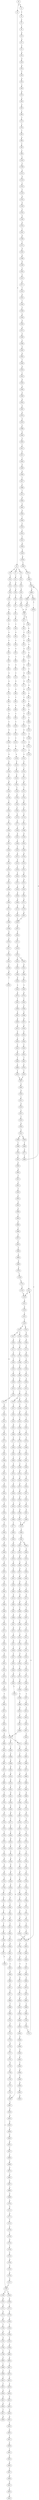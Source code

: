 strict digraph  {
	S0 -> S1 [ label = T ];
	S0 -> S2 [ label = G ];
	S1 -> S3 [ label = T ];
	S2 -> S4 [ label = T ];
	S3 -> S5 [ label = C ];
	S4 -> S6 [ label = G ];
	S4 -> S7 [ label = A ];
	S4 -> S8 [ label = C ];
	S5 -> S9 [ label = C ];
	S6 -> S10 [ label = C ];
	S7 -> S11 [ label = C ];
	S8 -> S12 [ label = C ];
	S9 -> S13 [ label = A ];
	S10 -> S14 [ label = A ];
	S11 -> S15 [ label = A ];
	S12 -> S16 [ label = A ];
	S13 -> S17 [ label = G ];
	S14 -> S18 [ label = A ];
	S15 -> S19 [ label = G ];
	S16 -> S20 [ label = G ];
	S17 -> S21 [ label = C ];
	S18 -> S22 [ label = C ];
	S19 -> S23 [ label = C ];
	S20 -> S24 [ label = T ];
	S21 -> S25 [ label = A ];
	S22 -> S26 [ label = A ];
	S23 -> S27 [ label = A ];
	S24 -> S28 [ label = A ];
	S25 -> S29 [ label = G ];
	S26 -> S30 [ label = G ];
	S27 -> S31 [ label = G ];
	S28 -> S32 [ label = G ];
	S29 -> S33 [ label = A ];
	S30 -> S34 [ label = C ];
	S31 -> S35 [ label = G ];
	S32 -> S36 [ label = G ];
	S32 -> S37 [ label = C ];
	S33 -> S38 [ label = T ];
	S34 -> S39 [ label = T ];
	S35 -> S40 [ label = T ];
	S36 -> S41 [ label = G ];
	S37 -> S42 [ label = T ];
	S38 -> S43 [ label = A ];
	S39 -> S44 [ label = A ];
	S40 -> S45 [ label = G ];
	S41 -> S46 [ label = T ];
	S42 -> S47 [ label = C ];
	S43 -> S48 [ label = A ];
	S44 -> S49 [ label = C ];
	S45 -> S50 [ label = C ];
	S46 -> S51 [ label = C ];
	S47 -> S52 [ label = C ];
	S48 -> S53 [ label = A ];
	S49 -> S54 [ label = G ];
	S50 -> S55 [ label = A ];
	S51 -> S56 [ label = A ];
	S52 -> S57 [ label = A ];
	S53 -> S58 [ label = A ];
	S54 -> S59 [ label = A ];
	S55 -> S60 [ label = C ];
	S56 -> S61 [ label = C ];
	S57 -> S62 [ label = C ];
	S58 -> S63 [ label = A ];
	S59 -> S64 [ label = G ];
	S60 -> S65 [ label = G ];
	S61 -> S66 [ label = T ];
	S62 -> S67 [ label = C ];
	S63 -> S68 [ label = C ];
	S64 -> S69 [ label = A ];
	S65 -> S70 [ label = C ];
	S66 -> S71 [ label = C ];
	S67 -> S72 [ label = G ];
	S68 -> S73 [ label = T ];
	S69 -> S74 [ label = A ];
	S70 -> S75 [ label = G ];
	S71 -> S76 [ label = G ];
	S72 -> S77 [ label = G ];
	S73 -> S78 [ label = T ];
	S74 -> S79 [ label = C ];
	S75 -> S80 [ label = G ];
	S76 -> S81 [ label = C ];
	S77 -> S82 [ label = A ];
	S78 -> S83 [ label = T ];
	S79 -> S84 [ label = T ];
	S80 -> S85 [ label = T ];
	S81 -> S86 [ label = T ];
	S82 -> S87 [ label = C ];
	S83 -> S88 [ label = G ];
	S84 -> S89 [ label = G ];
	S85 -> S90 [ label = G ];
	S86 -> S91 [ label = T ];
	S87 -> S92 [ label = G ];
	S88 -> S93 [ label = C ];
	S89 -> S94 [ label = G ];
	S90 -> S95 [ label = C ];
	S91 -> S96 [ label = C ];
	S92 -> S97 [ label = T ];
	S93 -> S98 [ label = C ];
	S94 -> S99 [ label = C ];
	S95 -> S100 [ label = C ];
	S96 -> S101 [ label = A ];
	S97 -> S102 [ label = C ];
	S98 -> S103 [ label = G ];
	S99 -> S104 [ label = G ];
	S100 -> S105 [ label = G ];
	S101 -> S106 [ label = T ];
	S102 -> S107 [ label = G ];
	S103 -> S108 [ label = T ];
	S104 -> S109 [ label = C ];
	S105 -> S110 [ label = C ];
	S106 -> S111 [ label = C ];
	S107 -> S112 [ label = T ];
	S108 -> S113 [ label = A ];
	S109 -> S114 [ label = A ];
	S110 -> S115 [ label = A ];
	S111 -> S116 [ label = C ];
	S112 -> S117 [ label = G ];
	S113 -> S118 [ label = G ];
	S114 -> S119 [ label = G ];
	S115 -> S120 [ label = A ];
	S116 -> S121 [ label = A ];
	S117 -> S122 [ label = A ];
	S118 -> S123 [ label = C ];
	S119 -> S124 [ label = C ];
	S120 -> S125 [ label = C ];
	S121 -> S126 [ label = G ];
	S122 -> S127 [ label = C ];
	S123 -> S128 [ label = C ];
	S124 -> S129 [ label = G ];
	S125 -> S130 [ label = C ];
	S126 -> S131 [ label = A ];
	S127 -> S132 [ label = C ];
	S128 -> S133 [ label = G ];
	S129 -> S134 [ label = G ];
	S130 -> S135 [ label = A ];
	S131 -> S136 [ label = A ];
	S132 -> S137 [ label = G ];
	S133 -> S138 [ label = G ];
	S134 -> S139 [ label = G ];
	S135 -> S140 [ label = G ];
	S136 -> S141 [ label = C ];
	S137 -> S142 [ label = G ];
	S138 -> S143 [ label = T ];
	S139 -> S144 [ label = T ];
	S140 -> S145 [ label = T ];
	S141 -> S146 [ label = C ];
	S142 -> S147 [ label = T ];
	S143 -> S148 [ label = G ];
	S144 -> S149 [ label = G ];
	S145 -> S150 [ label = C ];
	S146 -> S151 [ label = A ];
	S146 -> S152 [ label = G ];
	S147 -> S153 [ label = C ];
	S148 -> S154 [ label = A ];
	S149 -> S155 [ label = C ];
	S150 -> S156 [ label = G ];
	S151 -> S157 [ label = G ];
	S151 -> S158 [ label = C ];
	S152 -> S159 [ label = G ];
	S153 -> S160 [ label = G ];
	S154 -> S161 [ label = C ];
	S155 -> S162 [ label = C ];
	S156 -> S163 [ label = C ];
	S157 -> S164 [ label = A ];
	S158 -> S165 [ label = C ];
	S159 -> S166 [ label = A ];
	S160 -> S167 [ label = C ];
	S161 -> S168 [ label = G ];
	S162 -> S169 [ label = G ];
	S163 -> S170 [ label = G ];
	S164 -> S171 [ label = C ];
	S165 -> S172 [ label = A ];
	S166 -> S173 [ label = C ];
	S167 -> S174 [ label = G ];
	S168 -> S175 [ label = T ];
	S169 -> S176 [ label = C ];
	S170 -> S177 [ label = C ];
	S171 -> S178 [ label = T ];
	S172 -> S179 [ label = C ];
	S173 -> S180 [ label = G ];
	S174 -> S181 [ label = T ];
	S175 -> S182 [ label = G ];
	S176 -> S183 [ label = C ];
	S177 -> S184 [ label = A ];
	S178 -> S185 [ label = C ];
	S179 -> S186 [ label = C ];
	S180 -> S187 [ label = C ];
	S181 -> S188 [ label = A ];
	S182 -> S189 [ label = G ];
	S183 -> S190 [ label = G ];
	S184 -> S191 [ label = G ];
	S185 -> S192 [ label = C ];
	S186 -> S193 [ label = C ];
	S187 -> S194 [ label = C ];
	S188 -> S195 [ label = G ];
	S189 -> S196 [ label = G ];
	S190 -> S197 [ label = G ];
	S191 -> S198 [ label = C ];
	S192 -> S199 [ label = C ];
	S193 -> S200 [ label = C ];
	S194 -> S201 [ label = C ];
	S195 -> S202 [ label = C ];
	S196 -> S203 [ label = T ];
	S197 -> S204 [ label = T ];
	S198 -> S205 [ label = C ];
	S199 -> S206 [ label = A ];
	S200 -> S207 [ label = T ];
	S201 -> S208 [ label = A ];
	S202 -> S209 [ label = C ];
	S203 -> S210 [ label = A ];
	S204 -> S211 [ label = G ];
	S205 -> S212 [ label = G ];
	S206 -> S213 [ label = T ];
	S207 -> S214 [ label = T ];
	S208 -> S215 [ label = T ];
	S209 -> S216 [ label = G ];
	S210 -> S217 [ label = C ];
	S211 -> S218 [ label = G ];
	S212 -> S219 [ label = G ];
	S213 -> S220 [ label = C ];
	S214 -> S221 [ label = C ];
	S215 -> S222 [ label = C ];
	S216 -> S223 [ label = C ];
	S217 -> S224 [ label = T ];
	S218 -> S225 [ label = T ];
	S219 -> S226 [ label = T ];
	S220 -> S227 [ label = T ];
	S221 -> S228 [ label = C ];
	S221 -> S229 [ label = G ];
	S222 -> S230 [ label = G ];
	S223 -> S231 [ label = T ];
	S224 -> S232 [ label = A ];
	S225 -> S233 [ label = G ];
	S226 -> S234 [ label = G ];
	S227 -> S235 [ label = G ];
	S228 -> S236 [ label = T ];
	S229 -> S237 [ label = A ];
	S230 -> S238 [ label = T ];
	S231 -> S239 [ label = G ];
	S232 -> S240 [ label = T ];
	S233 -> S241 [ label = G ];
	S234 -> S242 [ label = G ];
	S235 -> S243 [ label = C ];
	S236 -> S244 [ label = G ];
	S237 -> S245 [ label = T ];
	S238 -> S246 [ label = C ];
	S239 -> S247 [ label = G ];
	S240 -> S248 [ label = T ];
	S241 -> S249 [ label = A ];
	S242 -> S250 [ label = A ];
	S243 -> S251 [ label = C ];
	S244 -> S252 [ label = T ];
	S245 -> S253 [ label = C ];
	S246 -> S254 [ label = C ];
	S247 -> S255 [ label = A ];
	S248 -> S256 [ label = G ];
	S249 -> S257 [ label = A ];
	S250 -> S258 [ label = A ];
	S251 -> S259 [ label = A ];
	S252 -> S260 [ label = C ];
	S253 -> S261 [ label = G ];
	S254 -> S262 [ label = T ];
	S255 -> S263 [ label = A ];
	S256 -> S264 [ label = G ];
	S257 -> S265 [ label = C ];
	S258 -> S266 [ label = G ];
	S259 -> S267 [ label = G ];
	S260 -> S268 [ label = C ];
	S261 -> S269 [ label = T ];
	S262 -> S270 [ label = C ];
	S263 -> S271 [ label = G ];
	S264 -> S272 [ label = A ];
	S265 -> S273 [ label = C ];
	S266 -> S274 [ label = A ];
	S267 -> S275 [ label = T ];
	S268 -> S276 [ label = T ];
	S269 -> S277 [ label = T ];
	S270 -> S278 [ label = T ];
	S271 -> S279 [ label = A ];
	S272 -> S280 [ label = A ];
	S273 -> S281 [ label = T ];
	S274 -> S282 [ label = A ];
	S275 -> S283 [ label = C ];
	S276 -> S284 [ label = T ];
	S277 -> S285 [ label = T ];
	S278 -> S286 [ label = T ];
	S279 -> S287 [ label = A ];
	S280 -> S288 [ label = C ];
	S281 -> S289 [ label = C ];
	S282 -> S290 [ label = C ];
	S283 -> S291 [ label = G ];
	S284 -> S292 [ label = G ];
	S285 -> S293 [ label = G ];
	S286 -> S294 [ label = C ];
	S287 -> S290 [ label = C ];
	S288 -> S295 [ label = G ];
	S289 -> S296 [ label = G ];
	S290 -> S297 [ label = G ];
	S291 -> S298 [ label = T ];
	S292 -> S299 [ label = T ];
	S293 -> S300 [ label = T ];
	S294 -> S301 [ label = T ];
	S295 -> S302 [ label = G ];
	S296 -> S303 [ label = G ];
	S297 -> S304 [ label = G ];
	S298 -> S305 [ label = A ];
	S299 -> S306 [ label = A ];
	S300 -> S307 [ label = A ];
	S301 -> S308 [ label = C ];
	S302 -> S309 [ label = T ];
	S303 -> S310 [ label = C ];
	S304 -> S311 [ label = C ];
	S305 -> S312 [ label = A ];
	S306 -> S313 [ label = G ];
	S307 -> S314 [ label = G ];
	S308 -> S315 [ label = G ];
	S309 -> S316 [ label = A ];
	S310 -> S317 [ label = A ];
	S311 -> S318 [ label = A ];
	S312 -> S319 [ label = G ];
	S313 -> S320 [ label = G ];
	S314 -> S321 [ label = G ];
	S315 -> S322 [ label = G ];
	S316 -> S323 [ label = C ];
	S317 -> S324 [ label = C ];
	S318 -> S325 [ label = C ];
	S319 -> S326 [ label = A ];
	S320 -> S327 [ label = A ];
	S321 -> S328 [ label = A ];
	S322 -> S329 [ label = A ];
	S323 -> S330 [ label = G ];
	S324 -> S331 [ label = G ];
	S325 -> S332 [ label = C ];
	S325 -> S333 [ label = T ];
	S326 -> S334 [ label = C ];
	S327 -> S335 [ label = G ];
	S328 -> S336 [ label = A ];
	S329 -> S337 [ label = G ];
	S330 -> S338 [ label = A ];
	S331 -> S339 [ label = C ];
	S332 -> S340 [ label = G ];
	S333 -> S341 [ label = G ];
	S334 -> S342 [ label = G ];
	S335 -> S343 [ label = A ];
	S336 -> S344 [ label = A ];
	S337 -> S345 [ label = A ];
	S338 -> S346 [ label = A ];
	S339 -> S347 [ label = G ];
	S340 -> S348 [ label = G ];
	S341 -> S349 [ label = G ];
	S342 -> S350 [ label = G ];
	S343 -> S351 [ label = G ];
	S344 -> S352 [ label = G ];
	S345 -> S353 [ label = G ];
	S346 -> S354 [ label = G ];
	S347 -> S355 [ label = C ];
	S348 -> S356 [ label = G ];
	S349 -> S357 [ label = G ];
	S350 -> S358 [ label = C ];
	S351 -> S359 [ label = G ];
	S352 -> S360 [ label = G ];
	S353 -> S361 [ label = G ];
	S354 -> S362 [ label = A ];
	S355 -> S363 [ label = G ];
	S356 -> S364 [ label = A ];
	S357 -> S365 [ label = A ];
	S358 -> S366 [ label = T ];
	S359 -> S367 [ label = T ];
	S360 -> S368 [ label = T ];
	S361 -> S369 [ label = T ];
	S362 -> S370 [ label = A ];
	S363 -> S371 [ label = C ];
	S363 -> S372 [ label = G ];
	S364 -> S373 [ label = A ];
	S365 -> S374 [ label = A ];
	S366 -> S375 [ label = C ];
	S367 -> S376 [ label = C ];
	S368 -> S377 [ label = C ];
	S369 -> S376 [ label = C ];
	S370 -> S378 [ label = G ];
	S371 -> S379 [ label = G ];
	S372 -> S380 [ label = C ];
	S373 -> S381 [ label = T ];
	S374 -> S382 [ label = C ];
	S375 -> S383 [ label = T ];
	S376 -> S384 [ label = C ];
	S377 -> S385 [ label = C ];
	S378 -> S386 [ label = T ];
	S379 -> S387 [ label = T ];
	S380 -> S388 [ label = T ];
	S381 -> S389 [ label = T ];
	S382 -> S390 [ label = T ];
	S383 -> S391 [ label = C ];
	S384 -> S392 [ label = C ];
	S385 -> S393 [ label = C ];
	S386 -> S394 [ label = G ];
	S387 -> S395 [ label = C ];
	S388 -> S396 [ label = G ];
	S389 -> S397 [ label = G ];
	S390 -> S398 [ label = G ];
	S391 -> S399 [ label = G ];
	S392 -> S400 [ label = A ];
	S392 -> S401 [ label = G ];
	S393 -> S402 [ label = G ];
	S394 -> S403 [ label = T ];
	S395 -> S404 [ label = G ];
	S396 -> S405 [ label = G ];
	S397 -> S406 [ label = A ];
	S398 -> S407 [ label = G ];
	S399 -> S408 [ label = A ];
	S400 -> S409 [ label = G ];
	S401 -> S410 [ label = G ];
	S402 -> S411 [ label = A ];
	S403 -> S412 [ label = C ];
	S404 -> S413 [ label = A ];
	S405 -> S414 [ label = A ];
	S406 -> S415 [ label = A ];
	S407 -> S416 [ label = A ];
	S408 -> S417 [ label = A ];
	S409 -> S418 [ label = A ];
	S410 -> S419 [ label = A ];
	S411 -> S420 [ label = A ];
	S412 -> S421 [ label = C ];
	S413 -> S422 [ label = C ];
	S414 -> S423 [ label = A ];
	S415 -> S424 [ label = C ];
	S416 -> S425 [ label = C ];
	S417 -> S426 [ label = G ];
	S418 -> S427 [ label = G ];
	S419 -> S428 [ label = G ];
	S420 -> S429 [ label = G ];
	S421 -> S430 [ label = T ];
	S422 -> S431 [ label = G ];
	S423 -> S432 [ label = T ];
	S424 -> S433 [ label = C ];
	S425 -> S434 [ label = C ];
	S426 -> S435 [ label = T ];
	S427 -> S436 [ label = C ];
	S428 -> S437 [ label = G ];
	S429 -> S438 [ label = T ];
	S430 -> S439 [ label = G ];
	S431 -> S440 [ label = C ];
	S432 -> S441 [ label = G ];
	S433 -> S442 [ label = C ];
	S434 -> S443 [ label = C ];
	S435 -> S444 [ label = C ];
	S436 -> S445 [ label = C ];
	S437 -> S446 [ label = C ];
	S438 -> S447 [ label = C ];
	S439 -> S448 [ label = G ];
	S440 -> S449 [ label = G ];
	S441 -> S450 [ label = G ];
	S442 -> S451 [ label = G ];
	S443 -> S452 [ label = G ];
	S444 -> S453 [ label = G ];
	S445 -> S454 [ label = A ];
	S446 -> S455 [ label = G ];
	S447 -> S456 [ label = G ];
	S448 -> S457 [ label = C ];
	S449 -> S458 [ label = C ];
	S450 -> S459 [ label = G ];
	S451 -> S460 [ label = T ];
	S452 -> S461 [ label = T ];
	S453 -> S462 [ label = C ];
	S454 -> S463 [ label = C ];
	S455 -> S464 [ label = T ];
	S456 -> S465 [ label = A ];
	S457 -> S466 [ label = C ];
	S458 -> S467 [ label = C ];
	S459 -> S468 [ label = G ];
	S460 -> S469 [ label = C ];
	S461 -> S470 [ label = C ];
	S462 -> S471 [ label = G ];
	S463 -> S472 [ label = G ];
	S464 -> S473 [ label = G ];
	S465 -> S474 [ label = G ];
	S466 -> S475 [ label = T ];
	S467 -> S476 [ label = T ];
	S468 -> S477 [ label = T ];
	S469 -> S478 [ label = T ];
	S470 -> S479 [ label = T ];
	S471 -> S480 [ label = G ];
	S472 -> S481 [ label = G ];
	S473 -> S482 [ label = G ];
	S474 -> S483 [ label = G ];
	S475 -> S484 [ label = G ];
	S476 -> S485 [ label = C ];
	S477 -> S486 [ label = C ];
	S478 -> S487 [ label = C ];
	S479 -> S487 [ label = C ];
	S480 -> S488 [ label = C ];
	S481 -> S489 [ label = T ];
	S482 -> S490 [ label = T ];
	S483 -> S491 [ label = T ];
	S484 -> S492 [ label = G ];
	S485 -> S493 [ label = G ];
	S486 -> S494 [ label = C ];
	S487 -> S495 [ label = G ];
	S488 -> S496 [ label = T ];
	S489 -> S497 [ label = T ];
	S490 -> S498 [ label = A ];
	S491 -> S499 [ label = A ];
	S492 -> S500 [ label = G ];
	S493 -> S501 [ label = G ];
	S494 -> S502 [ label = G ];
	S495 -> S503 [ label = G ];
	S496 -> S504 [ label = A ];
	S497 -> S505 [ label = A ];
	S498 -> S506 [ label = T ];
	S499 -> S507 [ label = T ];
	S500 -> S508 [ label = T ];
	S501 -> S509 [ label = G ];
	S502 -> S510 [ label = C ];
	S503 -> S511 [ label = C ];
	S504 -> S512 [ label = T ];
	S505 -> S513 [ label = C ];
	S506 -> S514 [ label = G ];
	S507 -> S515 [ label = A ];
	S508 -> S516 [ label = C ];
	S509 -> S517 [ label = C ];
	S510 -> S518 [ label = C ];
	S511 -> S519 [ label = A ];
	S512 -> S520 [ label = A ];
	S513 -> S521 [ label = T ];
	S514 -> S522 [ label = A ];
	S515 -> S523 [ label = A ];
	S516 -> S524 [ label = C ];
	S517 -> S525 [ label = T ];
	S518 -> S526 [ label = G ];
	S519 -> S527 [ label = C ];
	S520 -> S528 [ label = G ];
	S521 -> S529 [ label = G ];
	S522 -> S530 [ label = G ];
	S523 -> S531 [ label = G ];
	S524 -> S532 [ label = C ];
	S525 -> S533 [ label = C ];
	S526 -> S534 [ label = G ];
	S527 -> S535 [ label = C ];
	S528 -> S536 [ label = T ];
	S529 -> S537 [ label = C ];
	S530 -> S538 [ label = C ];
	S531 -> S539 [ label = T ];
	S532 -> S540 [ label = G ];
	S533 -> S541 [ label = A ];
	S534 -> S542 [ label = A ];
	S535 -> S543 [ label = G ];
	S536 -> S544 [ label = A ];
	S537 -> S545 [ label = A ];
	S538 -> S546 [ label = G ];
	S539 -> S547 [ label = C ];
	S540 -> S548 [ label = A ];
	S541 -> S549 [ label = C ];
	S542 -> S550 [ label = A ];
	S543 -> S551 [ label = A ];
	S544 -> S552 [ label = G ];
	S545 -> S553 [ label = G ];
	S546 -> S554 [ label = G ];
	S547 -> S555 [ label = G ];
	S548 -> S556 [ label = G ];
	S549 -> S557 [ label = G ];
	S550 -> S558 [ label = C ];
	S551 -> S559 [ label = G ];
	S551 -> S560 [ label = A ];
	S552 -> S561 [ label = C ];
	S553 -> S562 [ label = A ];
	S554 -> S563 [ label = T ];
	S555 -> S564 [ label = T ];
	S556 -> S565 [ label = T ];
	S557 -> S566 [ label = T ];
	S558 -> S567 [ label = T ];
	S559 -> S568 [ label = T ];
	S560 -> S569 [ label = T ];
	S561 -> S570 [ label = C ];
	S562 -> S571 [ label = C ];
	S563 -> S572 [ label = C ];
	S564 -> S573 [ label = G ];
	S565 -> S574 [ label = C ];
	S566 -> S575 [ label = C ];
	S567 -> S576 [ label = G ];
	S568 -> S577 [ label = C ];
	S569 -> S578 [ label = G ];
	S570 -> S579 [ label = G ];
	S571 -> S580 [ label = G ];
	S572 -> S581 [ label = G ];
	S573 -> S582 [ label = G ];
	S574 -> S583 [ label = C ];
	S575 -> S584 [ label = C ];
	S576 -> S585 [ label = C ];
	S577 -> S586 [ label = C ];
	S578 -> S587 [ label = T ];
	S579 -> S588 [ label = A ];
	S580 -> S589 [ label = G ];
	S581 -> S590 [ label = C ];
	S582 -> S591 [ label = T ];
	S583 -> S592 [ label = A ];
	S584 -> S593 [ label = A ];
	S585 -> S594 [ label = A ];
	S586 -> S592 [ label = A ];
	S587 -> S595 [ label = A ];
	S588 -> S596 [ label = A ];
	S589 -> S597 [ label = A ];
	S590 -> S598 [ label = A ];
	S591 -> S599 [ label = A ];
	S592 -> S600 [ label = G ];
	S593 -> S601 [ label = G ];
	S594 -> S602 [ label = A ];
	S595 -> S603 [ label = G ];
	S596 -> S604 [ label = A ];
	S597 -> S605 [ label = C ];
	S598 -> S606 [ label = C ];
	S599 -> S607 [ label = C ];
	S600 -> S608 [ label = T ];
	S600 -> S609 [ label = C ];
	S601 -> S610 [ label = C ];
	S602 -> S611 [ label = C ];
	S603 -> S612 [ label = T ];
	S604 -> S613 [ label = C ];
	S605 -> S614 [ label = A ];
	S606 -> S615 [ label = G ];
	S607 -> S616 [ label = C ];
	S608 -> S617 [ label = A ];
	S609 -> S618 [ label = T ];
	S610 -> S619 [ label = T ];
	S611 -> S620 [ label = C ];
	S612 -> S621 [ label = T ];
	S613 -> S622 [ label = C ];
	S614 -> S623 [ label = C ];
	S615 -> S624 [ label = C ];
	S616 -> S625 [ label = G ];
	S617 -> S32 [ label = G ];
	S618 -> S626 [ label = T ];
	S619 -> S626 [ label = T ];
	S620 -> S627 [ label = A ];
	S621 -> S628 [ label = T ];
	S622 -> S629 [ label = C ];
	S623 -> S630 [ label = A ];
	S624 -> S631 [ label = G ];
	S625 -> S632 [ label = G ];
	S626 -> S633 [ label = C ];
	S627 -> S634 [ label = G ];
	S628 -> S635 [ label = C ];
	S629 -> S636 [ label = C ];
	S630 -> S637 [ label = C ];
	S631 -> S638 [ label = C ];
	S632 -> S639 [ label = T ];
	S633 -> S640 [ label = A ];
	S634 -> S641 [ label = A ];
	S635 -> S642 [ label = A ];
	S636 -> S643 [ label = G ];
	S637 -> S644 [ label = C ];
	S638 -> S363 [ label = G ];
	S639 -> S645 [ label = G ];
	S640 -> S646 [ label = C ];
	S641 -> S647 [ label = A ];
	S642 -> S648 [ label = C ];
	S643 -> S649 [ label = A ];
	S644 -> S650 [ label = T ];
	S645 -> S651 [ label = G ];
	S646 -> S652 [ label = G ];
	S647 -> S653 [ label = C ];
	S648 -> S654 [ label = T ];
	S649 -> S655 [ label = C ];
	S650 -> S656 [ label = C ];
	S651 -> S657 [ label = T ];
	S652 -> S658 [ label = C ];
	S653 -> S659 [ label = A ];
	S654 -> S660 [ label = C ];
	S655 -> S661 [ label = T ];
	S656 -> S662 [ label = T ];
	S657 -> S663 [ label = T ];
	S658 -> S664 [ label = C ];
	S659 -> S665 [ label = G ];
	S660 -> S666 [ label = C ];
	S661 -> S667 [ label = A ];
	S662 -> S668 [ label = A ];
	S663 -> S669 [ label = A ];
	S664 -> S670 [ label = C ];
	S665 -> S671 [ label = C ];
	S666 -> S672 [ label = T ];
	S667 -> S673 [ label = G ];
	S668 -> S674 [ label = G ];
	S669 -> S675 [ label = G ];
	S670 -> S676 [ label = T ];
	S671 -> S677 [ label = C ];
	S672 -> S678 [ label = T ];
	S673 -> S679 [ label = A ];
	S674 -> S680 [ label = A ];
	S675 -> S681 [ label = A ];
	S676 -> S682 [ label = T ];
	S677 -> S683 [ label = G ];
	S678 -> S684 [ label = T ];
	S679 -> S685 [ label = A ];
	S680 -> S686 [ label = A ];
	S681 -> S687 [ label = A ];
	S682 -> S688 [ label = C ];
	S683 -> S689 [ label = T ];
	S684 -> S690 [ label = C ];
	S685 -> S691 [ label = T ];
	S686 -> S692 [ label = C ];
	S687 -> S693 [ label = G ];
	S688 -> S694 [ label = A ];
	S689 -> S695 [ label = C ];
	S690 -> S696 [ label = A ];
	S691 -> S697 [ label = C ];
	S692 -> S698 [ label = G ];
	S693 -> S699 [ label = G ];
	S694 -> S700 [ label = T ];
	S695 -> S701 [ label = C ];
	S696 -> S702 [ label = T ];
	S697 -> S703 [ label = G ];
	S698 -> S704 [ label = A ];
	S699 -> S705 [ label = G ];
	S700 -> S706 [ label = C ];
	S701 -> S707 [ label = T ];
	S702 -> S708 [ label = C ];
	S703 -> S709 [ label = G ];
	S704 -> S710 [ label = G ];
	S705 -> S711 [ label = G ];
	S706 -> S712 [ label = C ];
	S707 -> S713 [ label = C ];
	S708 -> S714 [ label = C ];
	S709 -> S715 [ label = G ];
	S710 -> S716 [ label = G ];
	S711 -> S717 [ label = G ];
	S712 -> S121 [ label = A ];
	S713 -> S718 [ label = T ];
	S714 -> S719 [ label = A ];
	S715 -> S720 [ label = T ];
	S716 -> S721 [ label = T ];
	S717 -> S722 [ label = T ];
	S718 -> S723 [ label = G ];
	S719 -> S126 [ label = G ];
	S720 -> S724 [ label = A ];
	S721 -> S725 [ label = G ];
	S722 -> S726 [ label = C ];
	S723 -> S727 [ label = T ];
	S724 -> S728 [ label = T ];
	S725 -> S729 [ label = T ];
	S726 -> S730 [ label = C ];
	S727 -> S731 [ label = C ];
	S728 -> S732 [ label = C ];
	S729 -> S733 [ label = C ];
	S730 -> S734 [ label = G ];
	S731 -> S735 [ label = G ];
	S732 -> S736 [ label = C ];
	S733 -> S737 [ label = C ];
	S734 -> S738 [ label = T ];
	S735 -> S739 [ label = T ];
	S736 -> S740 [ label = C ];
	S737 -> S741 [ label = C ];
	S738 -> S742 [ label = C ];
	S739 -> S743 [ label = G ];
	S740 -> S744 [ label = G ];
	S741 -> S745 [ label = T ];
	S742 -> S746 [ label = G ];
	S743 -> S747 [ label = G ];
	S744 -> S748 [ label = A ];
	S745 -> S749 [ label = G ];
	S746 -> S750 [ label = G ];
	S747 -> S751 [ label = T ];
	S748 -> S752 [ label = A ];
	S749 -> S753 [ label = T ];
	S750 -> S754 [ label = A ];
	S751 -> S599 [ label = A ];
	S752 -> S755 [ label = A ];
	S753 -> S756 [ label = C ];
	S754 -> S757 [ label = A ];
	S755 -> S758 [ label = G ];
	S756 -> S759 [ label = C ];
	S757 -> S760 [ label = C ];
	S758 -> S761 [ label = T ];
	S759 -> S762 [ label = T ];
	S760 -> S763 [ label = A ];
	S760 -> S764 [ label = T ];
	S761 -> S765 [ label = G ];
	S762 -> S766 [ label = A ];
	S763 -> S767 [ label = G ];
	S764 -> S768 [ label = A ];
	S765 -> S769 [ label = T ];
	S766 -> S770 [ label = C ];
	S767 -> S771 [ label = G ];
	S768 -> S772 [ label = C ];
	S769 -> S773 [ label = C ];
	S770 -> S774 [ label = T ];
	S771 -> S775 [ label = A ];
	S772 -> S776 [ label = A ];
	S773 -> S777 [ label = G ];
	S774 -> S778 [ label = A ];
	S775 -> S779 [ label = A ];
	S776 -> S780 [ label = A ];
	S777 -> S781 [ label = T ];
	S778 -> S782 [ label = C ];
	S779 -> S783 [ label = T ];
	S780 -> S784 [ label = C ];
	S781 -> S785 [ label = C ];
	S782 -> S786 [ label = C ];
	S783 -> S787 [ label = A ];
	S784 -> S788 [ label = G ];
	S785 -> S789 [ label = G ];
	S786 -> S790 [ label = A ];
	S787 -> S791 [ label = G ];
	S788 -> S792 [ label = A ];
	S789 -> S793 [ label = G ];
	S790 -> S794 [ label = G ];
	S791 -> S795 [ label = T ];
	S792 -> S796 [ label = A ];
	S793 -> S797 [ label = A ];
	S794 -> S798 [ label = G ];
	S795 -> S799 [ label = C ];
	S796 -> S800 [ label = A ];
	S797 -> S801 [ label = A ];
	S798 -> S802 [ label = A ];
	S799 -> S803 [ label = T ];
	S800 -> S804 [ label = A ];
	S801 -> S760 [ label = C ];
	S802 -> S805 [ label = G ];
	S803 -> S806 [ label = C ];
	S804 -> S807 [ label = C ];
	S805 -> S808 [ label = A ];
	S806 -> S809 [ label = T ];
	S807 -> S810 [ label = A ];
	S808 -> S811 [ label = G ];
	S809 -> S812 [ label = C ];
	S810 -> S813 [ label = G ];
	S811 -> S814 [ label = T ];
	S812 -> S815 [ label = T ];
	S813 -> S816 [ label = A ];
	S814 -> S817 [ label = C ];
	S815 -> S818 [ label = G ];
	S816 -> S819 [ label = A ];
	S817 -> S820 [ label = A ];
	S818 -> S821 [ label = A ];
	S819 -> S822 [ label = G ];
	S820 -> S823 [ label = G ];
	S821 -> S824 [ label = G ];
	S822 -> S825 [ label = G ];
	S823 -> S826 [ label = G ];
	S824 -> S827 [ label = T ];
	S825 -> S828 [ label = G ];
	S826 -> S829 [ label = A ];
	S827 -> S830 [ label = A ];
	S828 -> S831 [ label = G ];
	S829 -> S832 [ label = C ];
	S831 -> S833 [ label = T ];
	S832 -> S834 [ label = C ];
	S833 -> S835 [ label = C ];
	S834 -> S836 [ label = A ];
	S835 -> S837 [ label = T ];
	S836 -> S838 [ label = G ];
	S837 -> S839 [ label = C ];
	S838 -> S840 [ label = T ];
	S839 -> S841 [ label = T ];
	S840 -> S842 [ label = C ];
	S841 -> S843 [ label = C ];
	S842 -> S844 [ label = T ];
	S843 -> S845 [ label = G ];
	S844 -> S846 [ label = C ];
	S845 -> S847 [ label = T ];
	S846 -> S848 [ label = T ];
	S847 -> S849 [ label = G ];
	S848 -> S850 [ label = G ];
	S849 -> S851 [ label = G ];
	S850 -> S852 [ label = T ];
	S851 -> S853 [ label = T ];
	S852 -> S854 [ label = A ];
	S853 -> S855 [ label = A ];
}
